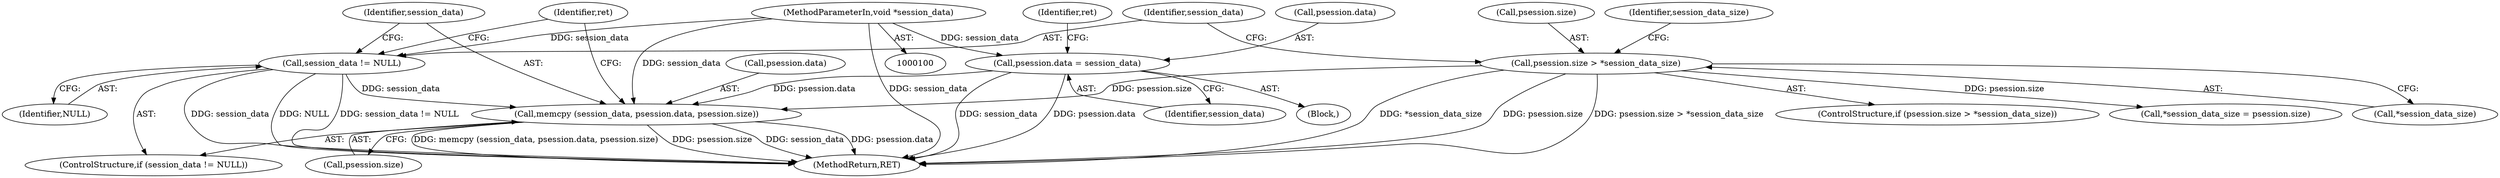digraph "0_savannah_e82ef4545e9e98cbcb032f55d7c750b81e3a0450@API" {
"1000158" [label="(Call,memcpy (session_data, psession.data, psession.size))"];
"1000155" [label="(Call,session_data != NULL)"];
"1000102" [label="(MethodParameterIn,void *session_data)"];
"1000117" [label="(Call,psession.data = session_data)"];
"1000137" [label="(Call,psession.size > *session_data_size)"];
"1000117" [label="(Call,psession.data = session_data)"];
"1000102" [label="(MethodParameterIn,void *session_data)"];
"1000138" [label="(Call,psession.size)"];
"1000163" [label="(Call,psession.size)"];
"1000157" [label="(Identifier,NULL)"];
"1000136" [label="(ControlStructure,if (psession.size > *session_data_size))"];
"1000167" [label="(Identifier,ret)"];
"1000144" [label="(Call,*session_data_size = psession.size)"];
"1000118" [label="(Call,psession.data)"];
"1000141" [label="(Call,*session_data_size)"];
"1000123" [label="(Identifier,ret)"];
"1000137" [label="(Call,psession.size > *session_data_size)"];
"1000156" [label="(Identifier,session_data)"];
"1000159" [label="(Identifier,session_data)"];
"1000175" [label="(MethodReturn,RET)"];
"1000158" [label="(Call,memcpy (session_data, psession.data, psession.size))"];
"1000155" [label="(Call,session_data != NULL)"];
"1000154" [label="(ControlStructure,if (session_data != NULL))"];
"1000160" [label="(Call,psession.data)"];
"1000146" [label="(Identifier,session_data_size)"];
"1000104" [label="(Block,)"];
"1000121" [label="(Identifier,session_data)"];
"1000158" -> "1000154"  [label="AST: "];
"1000158" -> "1000163"  [label="CFG: "];
"1000159" -> "1000158"  [label="AST: "];
"1000160" -> "1000158"  [label="AST: "];
"1000163" -> "1000158"  [label="AST: "];
"1000167" -> "1000158"  [label="CFG: "];
"1000158" -> "1000175"  [label="DDG: psession.size"];
"1000158" -> "1000175"  [label="DDG: session_data"];
"1000158" -> "1000175"  [label="DDG: psession.data"];
"1000158" -> "1000175"  [label="DDG: memcpy (session_data, psession.data, psession.size)"];
"1000155" -> "1000158"  [label="DDG: session_data"];
"1000102" -> "1000158"  [label="DDG: session_data"];
"1000117" -> "1000158"  [label="DDG: psession.data"];
"1000137" -> "1000158"  [label="DDG: psession.size"];
"1000155" -> "1000154"  [label="AST: "];
"1000155" -> "1000157"  [label="CFG: "];
"1000156" -> "1000155"  [label="AST: "];
"1000157" -> "1000155"  [label="AST: "];
"1000159" -> "1000155"  [label="CFG: "];
"1000167" -> "1000155"  [label="CFG: "];
"1000155" -> "1000175"  [label="DDG: NULL"];
"1000155" -> "1000175"  [label="DDG: session_data != NULL"];
"1000155" -> "1000175"  [label="DDG: session_data"];
"1000102" -> "1000155"  [label="DDG: session_data"];
"1000102" -> "1000100"  [label="AST: "];
"1000102" -> "1000175"  [label="DDG: session_data"];
"1000102" -> "1000117"  [label="DDG: session_data"];
"1000117" -> "1000104"  [label="AST: "];
"1000117" -> "1000121"  [label="CFG: "];
"1000118" -> "1000117"  [label="AST: "];
"1000121" -> "1000117"  [label="AST: "];
"1000123" -> "1000117"  [label="CFG: "];
"1000117" -> "1000175"  [label="DDG: session_data"];
"1000117" -> "1000175"  [label="DDG: psession.data"];
"1000137" -> "1000136"  [label="AST: "];
"1000137" -> "1000141"  [label="CFG: "];
"1000138" -> "1000137"  [label="AST: "];
"1000141" -> "1000137"  [label="AST: "];
"1000146" -> "1000137"  [label="CFG: "];
"1000156" -> "1000137"  [label="CFG: "];
"1000137" -> "1000175"  [label="DDG: *session_data_size"];
"1000137" -> "1000175"  [label="DDG: psession.size"];
"1000137" -> "1000175"  [label="DDG: psession.size > *session_data_size"];
"1000137" -> "1000144"  [label="DDG: psession.size"];
}
